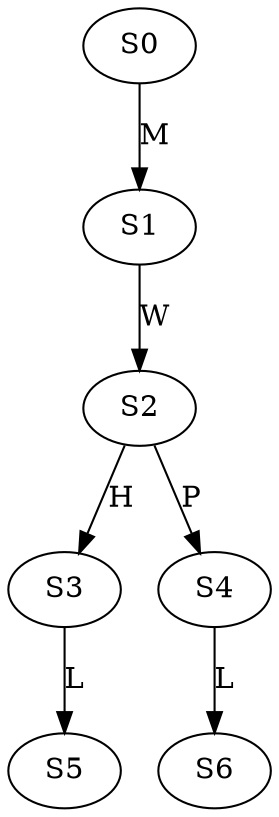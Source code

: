 strict digraph  {
	S0 -> S1 [ label = M ];
	S1 -> S2 [ label = W ];
	S2 -> S3 [ label = H ];
	S2 -> S4 [ label = P ];
	S3 -> S5 [ label = L ];
	S4 -> S6 [ label = L ];
}
